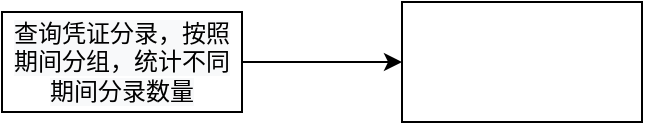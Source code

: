 <mxfile version="14.4.7" type="github" pages="2">
  <diagram id="dmi3Me1z_EmWWBVjKZzF" name="Page-1">
    <mxGraphModel dx="1353" dy="933" grid="1" gridSize="10" guides="1" tooltips="1" connect="1" arrows="1" fold="1" page="1" pageScale="1" pageWidth="827" pageHeight="1169" math="0" shadow="0">
      <root>
        <mxCell id="0" />
        <mxCell id="1" parent="0" />
        <mxCell id="kUGjupG6uJAVTP5oGHfI-4" value="" style="edgeStyle=orthogonalEdgeStyle;rounded=0;orthogonalLoop=1;jettySize=auto;html=1;" edge="1" parent="1" source="kUGjupG6uJAVTP5oGHfI-2" target="kUGjupG6uJAVTP5oGHfI-3">
          <mxGeometry relative="1" as="geometry" />
        </mxCell>
        <mxCell id="kUGjupG6uJAVTP5oGHfI-2" value="&lt;meta charset=&quot;utf-8&quot;&gt;&lt;span style=&quot;color: rgb(0, 0, 0); font-family: helvetica; font-size: 12px; font-style: normal; font-weight: 400; letter-spacing: normal; text-align: center; text-indent: 0px; text-transform: none; word-spacing: 0px; background-color: rgb(248, 249, 250); display: inline; float: none;&quot;&gt;查询凭证分录，按照期间分组，统计不同期间分录数量&lt;/span&gt;" style="rounded=0;whiteSpace=wrap;html=1;" vertex="1" parent="1">
          <mxGeometry x="40" y="80" width="120" height="50" as="geometry" />
        </mxCell>
        <mxCell id="kUGjupG6uJAVTP5oGHfI-3" value="" style="whiteSpace=wrap;html=1;rounded=0;" vertex="1" parent="1">
          <mxGeometry x="240" y="75" width="120" height="60" as="geometry" />
        </mxCell>
      </root>
    </mxGraphModel>
  </diagram>
  <diagram id="6kqeWvjGn0tImQ1UX4MU" name="Page-2">
    <mxGraphModel dx="1303" dy="806" grid="1" gridSize="10" guides="1" tooltips="1" connect="1" arrows="1" fold="1" page="1" pageScale="1" pageWidth="827" pageHeight="1169" math="0" shadow="0">
      <root>
        <mxCell id="19ymCKav6VuOncbgBhEs-0" />
        <mxCell id="19ymCKav6VuOncbgBhEs-1" parent="19ymCKav6VuOncbgBhEs-0" />
      </root>
    </mxGraphModel>
  </diagram>
</mxfile>
